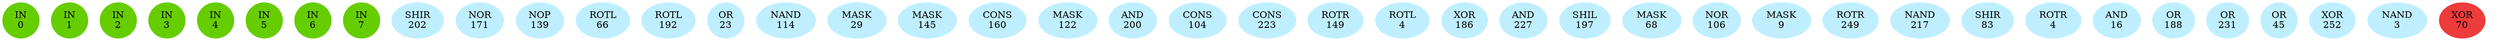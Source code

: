 graph EACircuit {
rankdir=BT;
ranksep=0.75;
ordering=out;
splines=polyline;
node [style=filled, color=lightblue2];

{ rank=same;
node [color=chartreuse3];
"-1_0"[label="IN\n0"];
node [color=chartreuse3];
"-1_1"[label="IN\n1"];
node [color=chartreuse3];
"-1_2"[label="IN\n2"];
node [color=chartreuse3];
"-1_3"[label="IN\n3"];
node [color=chartreuse3];
"-1_4"[label="IN\n4"];
node [color=chartreuse3];
"-1_5"[label="IN\n5"];
node [color=chartreuse3];
"-1_6"[label="IN\n6"];
node [color=chartreuse3];
"-1_7"[label="IN\n7"];
}
{ rank=same;
node [color=lightblue1];
"0_0"[label="SHIR\n202"];
node [color=lightblue1];
"0_1"[label="NOR\n171"];
node [color=lightblue1];
"0_2"[label="NOP\n139"];
node [color=lightblue1];
"0_3"[label="ROTL\n66"];
node [color=lightblue1];
"0_4"[label="ROTL\n192"];
node [color=lightblue1];
"0_5"[label="OR\n23"];
node [color=lightblue1];
"0_6"[label="NAND\n114"];
node [color=lightblue1];
"0_7"[label="MASK\n29"];
}
{ rank=same;
node [color=lightblue1];
"1_0"[label="MASK\n145"];
node [color=lightblue1];
"1_1"[label="CONS\n160"];
node [color=lightblue1];
"1_2"[label="MASK\n122"];
node [color=lightblue1];
"1_3"[label="AND\n200"];
node [color=lightblue1];
"1_4"[label="CONS\n104"];
node [color=lightblue1];
"1_5"[label="CONS\n223"];
node [color=lightblue1];
"1_6"[label="ROTR\n149"];
node [color=lightblue1];
"1_7"[label="ROTL\n4"];
}
{ rank=same;
node [color=lightblue1];
"2_0"[label="XOR\n186"];
node [color=lightblue1];
"2_1"[label="AND\n227"];
node [color=lightblue1];
"2_2"[label="SHIL\n197"];
node [color=lightblue1];
"2_3"[label="MASK\n68"];
node [color=lightblue1];
"2_4"[label="NOR\n106"];
node [color=lightblue1];
"2_5"[label="MASK\n9"];
node [color=lightblue1];
"2_6"[label="ROTR\n249"];
node [color=lightblue1];
"2_7"[label="NAND\n217"];
}
{ rank=same;
node [color=lightblue1];
"3_0"[label="SHIR\n83"];
node [color=lightblue1];
"3_1"[label="ROTR\n4"];
node [color=lightblue1];
"3_2"[label="AND\n16"];
node [color=lightblue1];
"3_3"[label="OR\n188"];
node [color=lightblue1];
"3_4"[label="OR\n231"];
node [color=lightblue1];
"3_5"[label="OR\n45"];
node [color=lightblue1];
"3_6"[label="XOR\n252"];
node [color=lightblue1];
"3_7"[label="NAND\n3"];
}
{ rank=same;
node [color=brown2];
"4_0"[label="XOR\n70"];
}
edge[style=invis];
"-1_0" -- "-1_1" -- "-1_2" -- "-1_3" -- "-1_4" -- "-1_5" -- "-1_6" -- "-1_7";
"0_0" -- "0_1" -- "0_2" -- "0_3" -- "0_4" -- "0_5" -- "0_6" -- "0_7";
"1_0" -- "1_1" -- "1_2" -- "1_3" -- "1_4" -- "1_5" -- "1_6" -- "1_7";
"2_0" -- "2_1" -- "2_2" -- "2_3" -- "2_4" -- "2_5" -- "2_6" -- "2_7";
"3_0" -- "3_1" -- "3_2" -- "3_3" -- "3_4" -- "3_5" -- "3_6" -- "3_7";
"4_0" -- "4_0";
edge[style=solid];
}